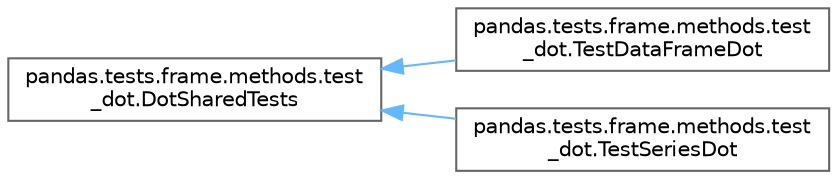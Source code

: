 digraph "Graphical Class Hierarchy"
{
 // LATEX_PDF_SIZE
  bgcolor="transparent";
  edge [fontname=Helvetica,fontsize=10,labelfontname=Helvetica,labelfontsize=10];
  node [fontname=Helvetica,fontsize=10,shape=box,height=0.2,width=0.4];
  rankdir="LR";
  Node0 [id="Node000000",label="pandas.tests.frame.methods.test\l_dot.DotSharedTests",height=0.2,width=0.4,color="grey40", fillcolor="white", style="filled",URL="$df/d99/classpandas_1_1tests_1_1frame_1_1methods_1_1test__dot_1_1DotSharedTests.html",tooltip=" "];
  Node0 -> Node1 [id="edge4675_Node000000_Node000001",dir="back",color="steelblue1",style="solid",tooltip=" "];
  Node1 [id="Node000001",label="pandas.tests.frame.methods.test\l_dot.TestDataFrameDot",height=0.2,width=0.4,color="grey40", fillcolor="white", style="filled",URL="$d1/ddd/classpandas_1_1tests_1_1frame_1_1methods_1_1test__dot_1_1TestDataFrameDot.html",tooltip=" "];
  Node0 -> Node2 [id="edge4676_Node000000_Node000002",dir="back",color="steelblue1",style="solid",tooltip=" "];
  Node2 [id="Node000002",label="pandas.tests.frame.methods.test\l_dot.TestSeriesDot",height=0.2,width=0.4,color="grey40", fillcolor="white", style="filled",URL="$d7/d17/classpandas_1_1tests_1_1frame_1_1methods_1_1test__dot_1_1TestSeriesDot.html",tooltip=" "];
}

